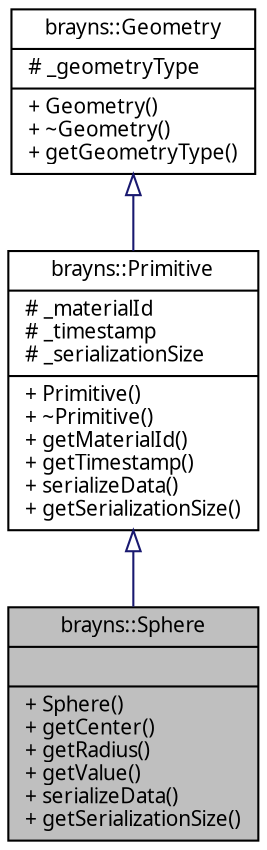 digraph "brayns::Sphere"
{
  edge [fontname="Sans",fontsize="10",labelfontname="Sans",labelfontsize="10"];
  node [fontname="Sans",fontsize="10",shape=record];
  Node1 [label="{brayns::Sphere\n||+ Sphere()\l+ getCenter()\l+ getRadius()\l+ getValue()\l+ serializeData()\l+ getSerializationSize()\l}",height=0.2,width=0.4,color="black", fillcolor="grey75", style="filled" fontcolor="black"];
  Node2 -> Node1 [dir="back",color="midnightblue",fontsize="10",style="solid",arrowtail="onormal",fontname="Sans"];
  Node2 [label="{brayns::Primitive\n|# _materialId\l# _timestamp\l# _serializationSize\l|+ Primitive()\l+ ~Primitive()\l+ getMaterialId()\l+ getTimestamp()\l+ serializeData()\l+ getSerializationSize()\l}",height=0.2,width=0.4,color="black", fillcolor="white", style="filled",URL="$classbrayns_1_1_primitive.html"];
  Node3 -> Node2 [dir="back",color="midnightblue",fontsize="10",style="solid",arrowtail="onormal",fontname="Sans"];
  Node3 [label="{brayns::Geometry\n|# _geometryType\l|+ Geometry()\l+ ~Geometry()\l+ getGeometryType()\l}",height=0.2,width=0.4,color="black", fillcolor="white", style="filled",URL="$classbrayns_1_1_geometry.html"];
}
